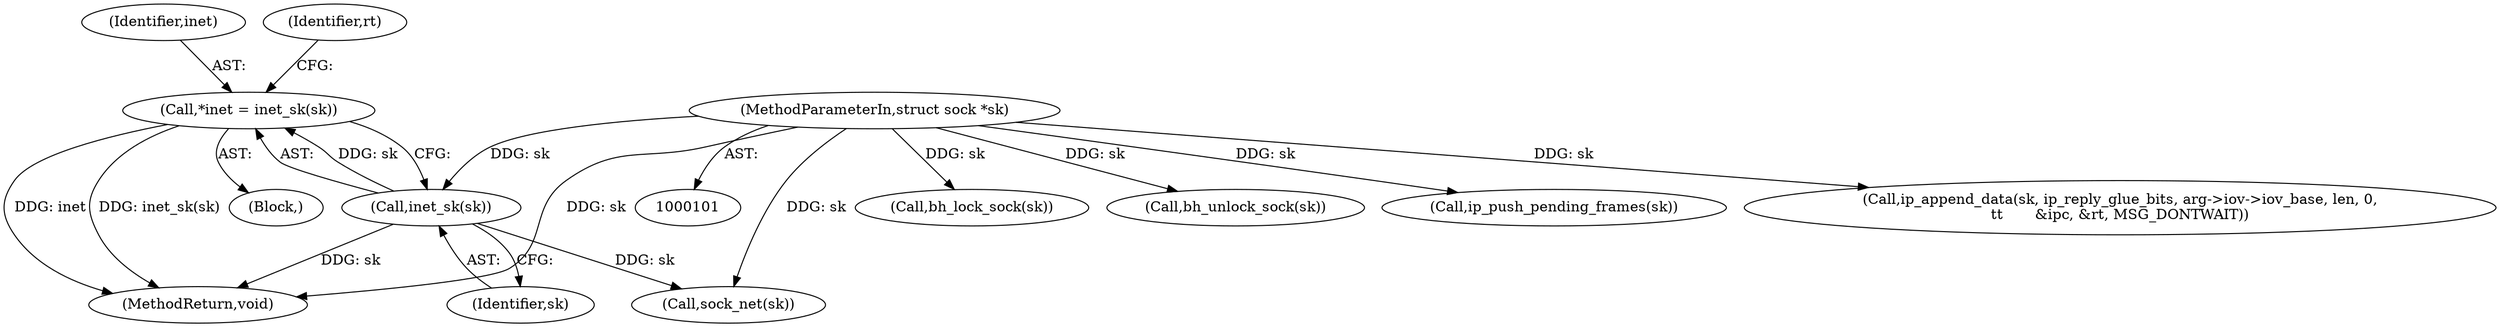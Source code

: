 digraph "0_linux_f6d8bd051c391c1c0458a30b2a7abcd939329259_23@pointer" {
"1000108" [label="(Call,*inet = inet_sk(sk))"];
"1000110" [label="(Call,inet_sk(sk))"];
"1000102" [label="(MethodParameterIn,struct sock *sk)"];
"1000109" [label="(Identifier,inet)"];
"1000111" [label="(Identifier,sk)"];
"1000231" [label="(Call,bh_lock_sock(sk))"];
"1000106" [label="(Block,)"];
"1000108" [label="(Call,*inet = inet_sk(sk))"];
"1000102" [label="(MethodParameterIn,struct sock *sk)"];
"1000320" [label="(Call,bh_unlock_sock(sk))"];
"1000223" [label="(Call,sock_net(sk))"];
"1000110" [label="(Call,inet_sk(sk))"];
"1000318" [label="(Call,ip_push_pending_frames(sk))"];
"1000263" [label="(Call,ip_append_data(sk, ip_reply_glue_bits, arg->iov->iov_base, len, 0,\n\t\t       &ipc, &rt, MSG_DONTWAIT))"];
"1000117" [label="(Identifier,rt)"];
"1000324" [label="(MethodReturn,void)"];
"1000108" -> "1000106"  [label="AST: "];
"1000108" -> "1000110"  [label="CFG: "];
"1000109" -> "1000108"  [label="AST: "];
"1000110" -> "1000108"  [label="AST: "];
"1000117" -> "1000108"  [label="CFG: "];
"1000108" -> "1000324"  [label="DDG: inet_sk(sk)"];
"1000108" -> "1000324"  [label="DDG: inet"];
"1000110" -> "1000108"  [label="DDG: sk"];
"1000110" -> "1000111"  [label="CFG: "];
"1000111" -> "1000110"  [label="AST: "];
"1000110" -> "1000324"  [label="DDG: sk"];
"1000102" -> "1000110"  [label="DDG: sk"];
"1000110" -> "1000223"  [label="DDG: sk"];
"1000102" -> "1000101"  [label="AST: "];
"1000102" -> "1000324"  [label="DDG: sk"];
"1000102" -> "1000223"  [label="DDG: sk"];
"1000102" -> "1000231"  [label="DDG: sk"];
"1000102" -> "1000263"  [label="DDG: sk"];
"1000102" -> "1000318"  [label="DDG: sk"];
"1000102" -> "1000320"  [label="DDG: sk"];
}
